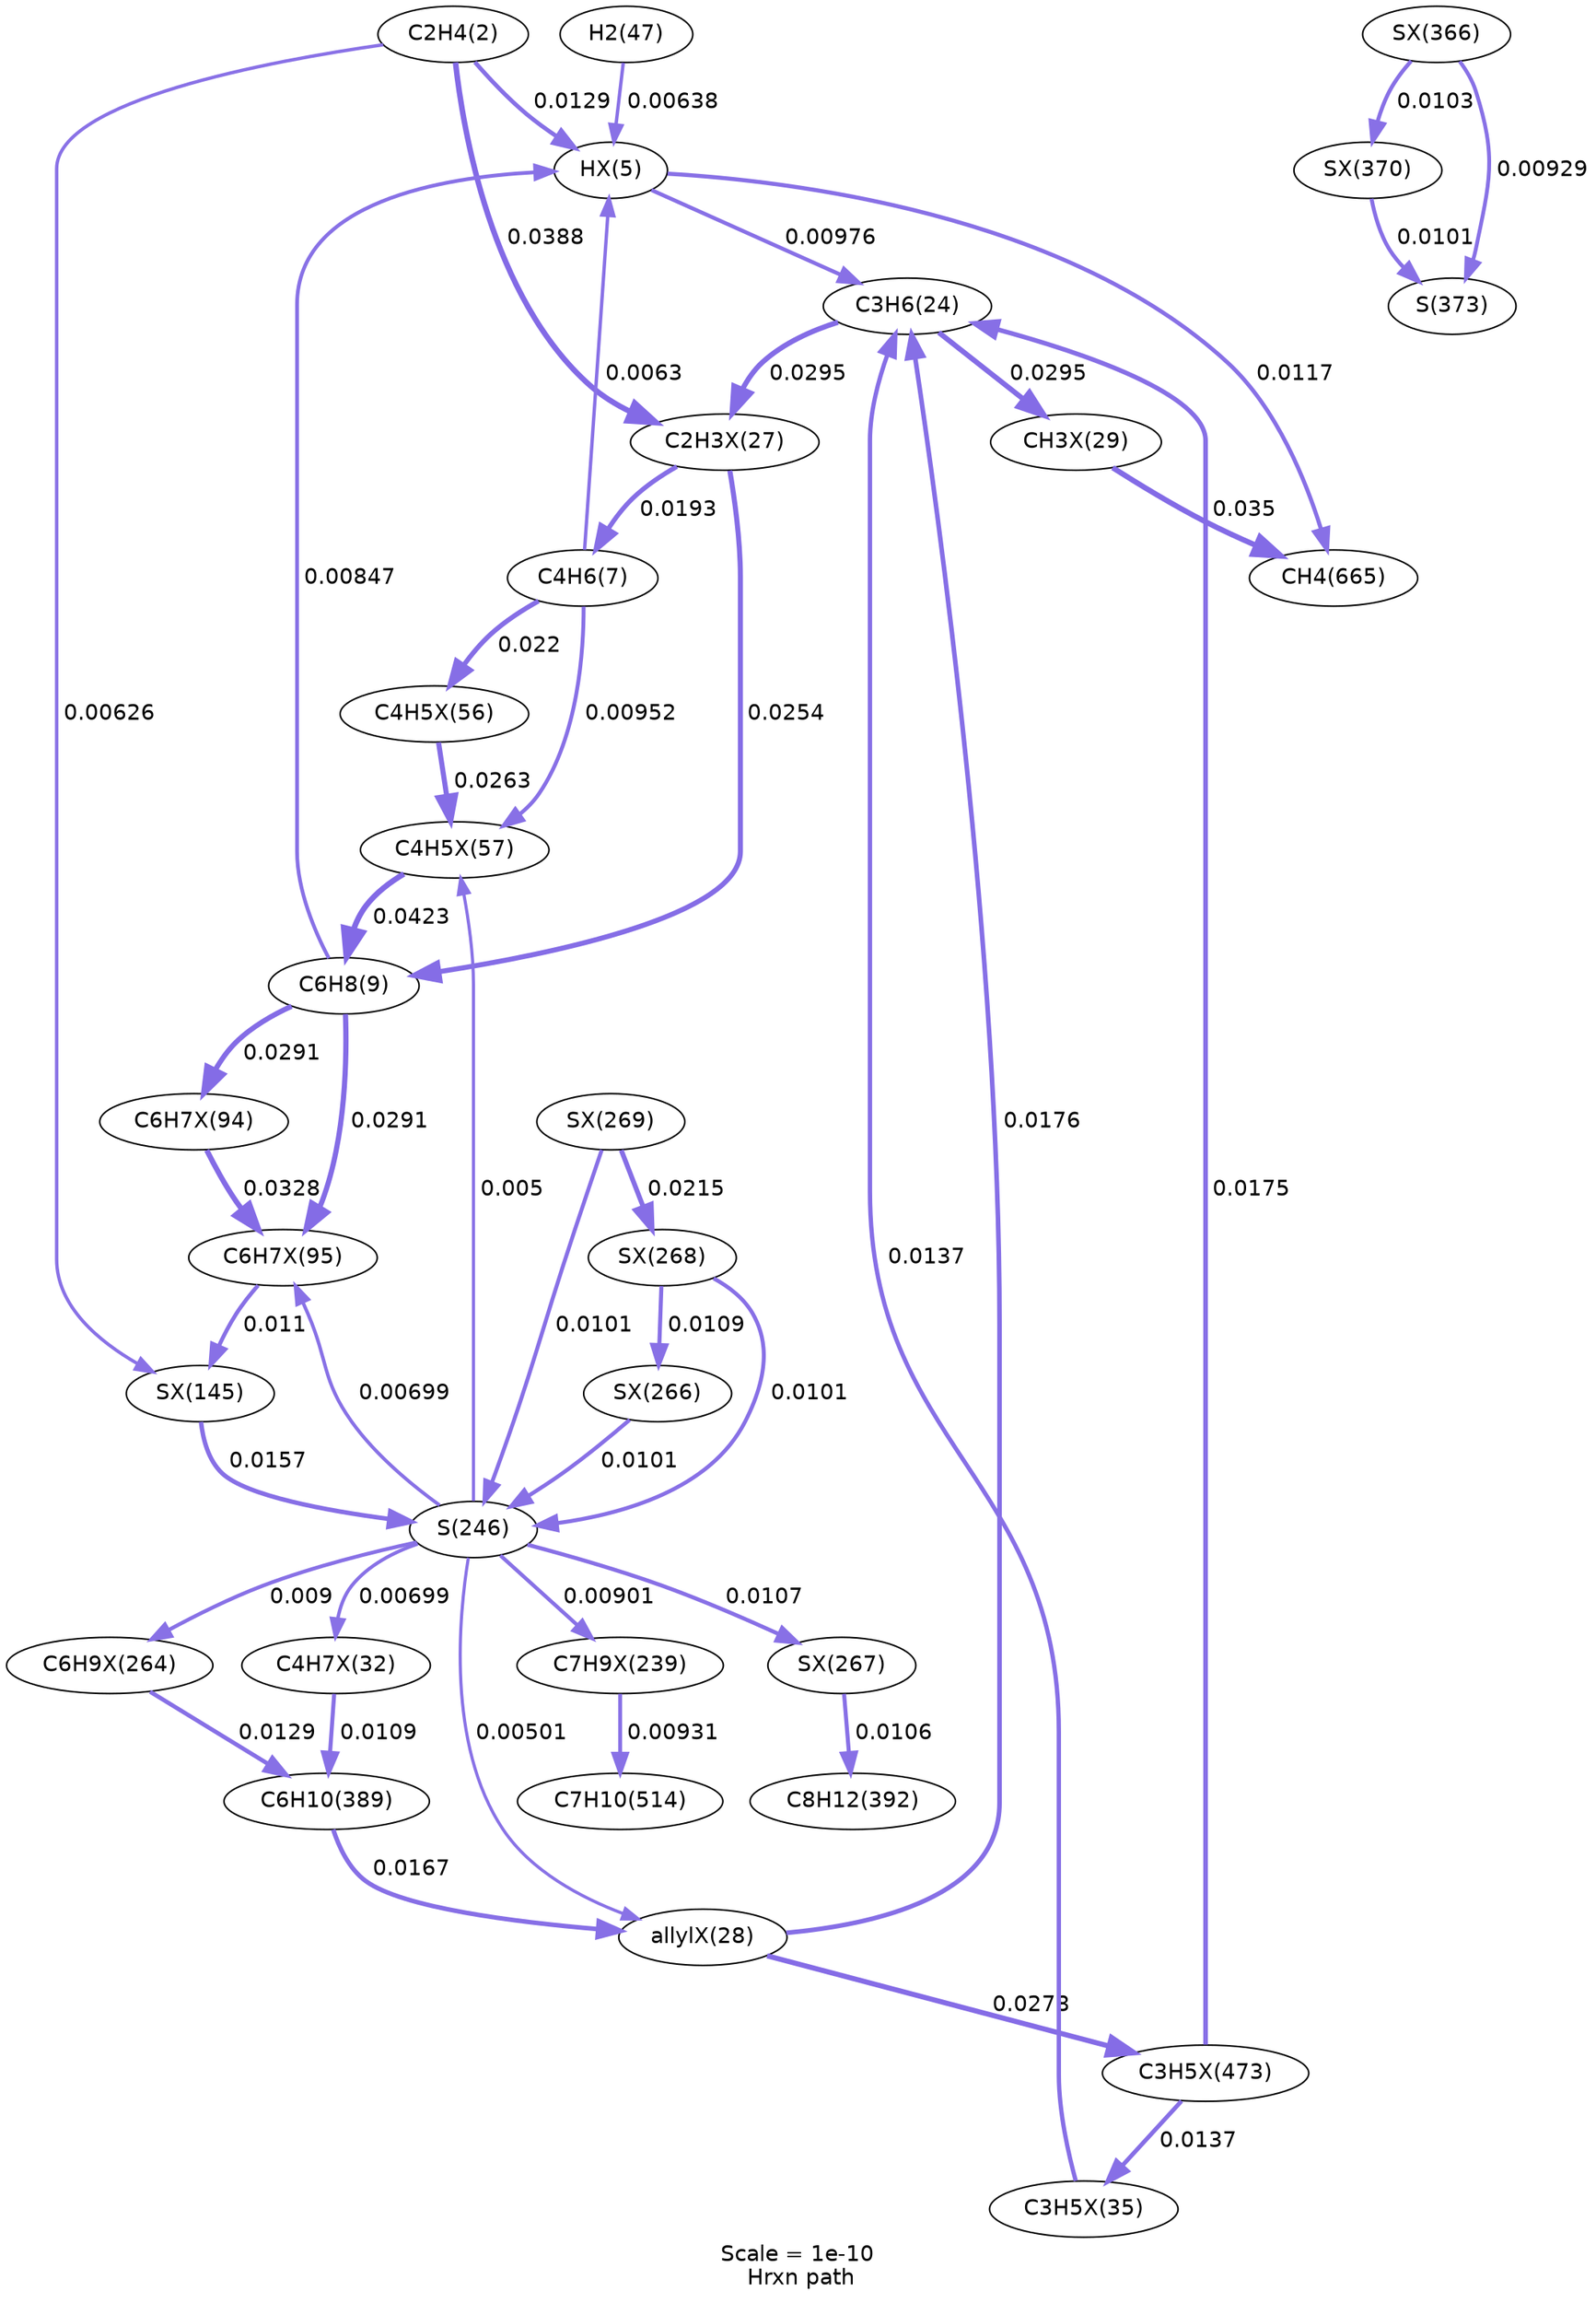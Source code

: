 digraph reaction_paths {
center=1;
s5 -> s66[fontname="Helvetica", style="setlinewidth(2.72)", arrowsize=1.36, color="0.7, 0.513, 0.9"
, label=" 0.0129"];
s5 -> s67[fontname="Helvetica", style="setlinewidth(3.55)", arrowsize=1.77, color="0.7, 0.539, 0.9"
, label=" 0.0388"];
s5 -> s90[fontname="Helvetica", style="setlinewidth(2.17)", arrowsize=1.08, color="0.7, 0.506, 0.9"
, label=" 0.00626"];
s11 -> s66[fontname="Helvetica", style="setlinewidth(2.18)", arrowsize=1.09, color="0.7, 0.506, 0.9"
, label=" 0.00638"];
s8 -> s66[fontname="Helvetica", style="setlinewidth(2.17)", arrowsize=1.09, color="0.7, 0.506, 0.9"
, label=" 0.0063"];
s9 -> s66[fontname="Helvetica", style="setlinewidth(2.4)", arrowsize=1.2, color="0.7, 0.508, 0.9"
, label=" 0.00847"];
s66 -> s10[fontname="Helvetica", style="setlinewidth(2.51)", arrowsize=1.25, color="0.7, 0.51, 0.9"
, label=" 0.00976"];
s66 -> s32[fontname="Helvetica", style="setlinewidth(2.64)", arrowsize=1.32, color="0.7, 0.512, 0.9"
, label=" 0.0117"];
s67 -> s8[fontname="Helvetica", style="setlinewidth(3.02)", arrowsize=1.51, color="0.7, 0.519, 0.9"
, label=" 0.0193"];
s67 -> s9[fontname="Helvetica", style="setlinewidth(3.23)", arrowsize=1.61, color="0.7, 0.525, 0.9"
, label=" 0.0254"];
s10 -> s67[fontname="Helvetica", style="setlinewidth(3.34)", arrowsize=1.67, color="0.7, 0.53, 0.9"
, label=" 0.0295"];
s8 -> s78[fontname="Helvetica", style="setlinewidth(3.12)", arrowsize=1.56, color="0.7, 0.522, 0.9"
, label=" 0.022"];
s8 -> s79[fontname="Helvetica", style="setlinewidth(2.49)", arrowsize=1.24, color="0.7, 0.51, 0.9"
, label=" 0.00952"];
s78 -> s79[fontname="Helvetica", style="setlinewidth(3.25)", arrowsize=1.63, color="0.7, 0.526, 0.9"
, label=" 0.0263"];
s79 -> s9[fontname="Helvetica", style="setlinewidth(3.61)", arrowsize=1.81, color="0.7, 0.542, 0.9"
, label=" 0.0423"];
s13 -> s79[fontname="Helvetica", style="setlinewidth(2)", arrowsize=1, color="0.7, 0.505, 0.9"
, label=" 0.005"];
s9 -> s87[fontname="Helvetica", style="setlinewidth(3.33)", arrowsize=1.67, color="0.7, 0.529, 0.9"
, label=" 0.0291"];
s9 -> s86[fontname="Helvetica", style="setlinewidth(3.33)", arrowsize=1.67, color="0.7, 0.529, 0.9"
, label=" 0.0291"];
s86 -> s87[fontname="Helvetica", style="setlinewidth(3.42)", arrowsize=1.71, color="0.7, 0.533, 0.9"
, label=" 0.0328"];
s87 -> s90[fontname="Helvetica", style="setlinewidth(2.59)", arrowsize=1.3, color="0.7, 0.511, 0.9"
, label=" 0.011"];
s13 -> s87[fontname="Helvetica", style="setlinewidth(2.25)", arrowsize=1.13, color="0.7, 0.507, 0.9"
, label=" 0.00699"];
s90 -> s13[fontname="Helvetica", style="setlinewidth(2.87)", arrowsize=1.43, color="0.7, 0.516, 0.9"
, label=" 0.0157"];
s106 -> s13[fontname="Helvetica", style="setlinewidth(2.53)", arrowsize=1.27, color="0.7, 0.51, 0.9"
, label=" 0.0101"];
s105 -> s13[fontname="Helvetica", style="setlinewidth(2.53)", arrowsize=1.27, color="0.7, 0.51, 0.9"
, label=" 0.0101"];
s103 -> s13[fontname="Helvetica", style="setlinewidth(2.53)", arrowsize=1.27, color="0.7, 0.51, 0.9"
, label=" 0.0101"];
s13 -> s72[fontname="Helvetica", style="setlinewidth(2.25)", arrowsize=1.13, color="0.7, 0.507, 0.9"
, label=" 0.00699"];
s13 -> s101[fontname="Helvetica", style="setlinewidth(2.44)", arrowsize=1.22, color="0.7, 0.509, 0.9"
, label=" 0.009"];
s13 -> s68[fontname="Helvetica", style="setlinewidth(2)", arrowsize=1, color="0.7, 0.505, 0.9"
, label=" 0.00501"];
s13 -> s99[fontname="Helvetica", style="setlinewidth(2.44)", arrowsize=1.22, color="0.7, 0.509, 0.9"
, label=" 0.00901"];
s13 -> s104[fontname="Helvetica", style="setlinewidth(2.57)", arrowsize=1.29, color="0.7, 0.511, 0.9"
, label=" 0.0107"];
s106 -> s105[fontname="Helvetica", style="setlinewidth(3.1)", arrowsize=1.55, color="0.7, 0.522, 0.9"
, label=" 0.0215"];
s105 -> s103[fontname="Helvetica", style="setlinewidth(2.59)", arrowsize=1.29, color="0.7, 0.511, 0.9"
, label=" 0.0109"];
s115 -> s116[fontname="Helvetica", style="setlinewidth(2.55)", arrowsize=1.27, color="0.7, 0.51, 0.9"
, label=" 0.0103"];
s115 -> s17[fontname="Helvetica", style="setlinewidth(2.47)", arrowsize=1.23, color="0.7, 0.509, 0.9"
, label=" 0.00929"];
s116 -> s17[fontname="Helvetica", style="setlinewidth(2.53)", arrowsize=1.27, color="0.7, 0.51, 0.9"
, label=" 0.0101"];
s72 -> s18[fontname="Helvetica", style="setlinewidth(2.59)", arrowsize=1.29, color="0.7, 0.511, 0.9"
, label=" 0.0109"];
s101 -> s18[fontname="Helvetica", style="setlinewidth(2.71)", arrowsize=1.36, color="0.7, 0.513, 0.9"
, label=" 0.0129"];
s18 -> s68[fontname="Helvetica", style="setlinewidth(2.91)", arrowsize=1.45, color="0.7, 0.517, 0.9"
, label=" 0.0167"];
s68 -> s120[fontname="Helvetica", style="setlinewidth(3.3)", arrowsize=1.65, color="0.7, 0.528, 0.9"
, label=" 0.0278"];
s68 -> s10[fontname="Helvetica", style="setlinewidth(2.95)", arrowsize=1.47, color="0.7, 0.518, 0.9"
, label=" 0.0176"];
s120 -> s10[fontname="Helvetica", style="setlinewidth(2.95)", arrowsize=1.47, color="0.7, 0.517, 0.9"
, label=" 0.0175"];
s120 -> s75[fontname="Helvetica", style="setlinewidth(2.76)", arrowsize=1.38, color="0.7, 0.514, 0.9"
, label=" 0.0137"];
s75 -> s10[fontname="Helvetica", style="setlinewidth(2.76)", arrowsize=1.38, color="0.7, 0.514, 0.9"
, label=" 0.0137"];
s10 -> s69[fontname="Helvetica", style="setlinewidth(3.34)", arrowsize=1.67, color="0.7, 0.53, 0.9"
, label=" 0.0295"];
s69 -> s32[fontname="Helvetica", style="setlinewidth(3.47)", arrowsize=1.73, color="0.7, 0.535, 0.9"
, label=" 0.035"];
s99 -> s23[fontname="Helvetica", style="setlinewidth(2.47)", arrowsize=1.23, color="0.7, 0.509, 0.9"
, label=" 0.00931"];
s104 -> s19[fontname="Helvetica", style="setlinewidth(2.57)", arrowsize=1.28, color="0.7, 0.511, 0.9"
, label=" 0.0106"];
s5 [ fontname="Helvetica", label="C2H4(2)"];
s8 [ fontname="Helvetica", label="C4H6(7)"];
s9 [ fontname="Helvetica", label="C6H8(9)"];
s10 [ fontname="Helvetica", label="C3H6(24)"];
s11 [ fontname="Helvetica", label="H2(47)"];
s13 [ fontname="Helvetica", label="S(246)"];
s17 [ fontname="Helvetica", label="S(373)"];
s18 [ fontname="Helvetica", label="C6H10(389)"];
s19 [ fontname="Helvetica", label="C8H12(392)"];
s23 [ fontname="Helvetica", label="C7H10(514)"];
s32 [ fontname="Helvetica", label="CH4(665)"];
s66 [ fontname="Helvetica", label="HX(5)"];
s67 [ fontname="Helvetica", label="C2H3X(27)"];
s68 [ fontname="Helvetica", label="allylX(28)"];
s69 [ fontname="Helvetica", label="CH3X(29)"];
s72 [ fontname="Helvetica", label="C4H7X(32)"];
s75 [ fontname="Helvetica", label="C3H5X(35)"];
s78 [ fontname="Helvetica", label="C4H5X(56)"];
s79 [ fontname="Helvetica", label="C4H5X(57)"];
s86 [ fontname="Helvetica", label="C6H7X(94)"];
s87 [ fontname="Helvetica", label="C6H7X(95)"];
s90 [ fontname="Helvetica", label="SX(145)"];
s99 [ fontname="Helvetica", label="C7H9X(239)"];
s101 [ fontname="Helvetica", label="C6H9X(264)"];
s103 [ fontname="Helvetica", label="SX(266)"];
s104 [ fontname="Helvetica", label="SX(267)"];
s105 [ fontname="Helvetica", label="SX(268)"];
s106 [ fontname="Helvetica", label="SX(269)"];
s115 [ fontname="Helvetica", label="SX(366)"];
s116 [ fontname="Helvetica", label="SX(370)"];
s120 [ fontname="Helvetica", label="C3H5X(473)"];
 label = "Scale = 1e-10\l Hrxn path";
 fontname = "Helvetica";
}
